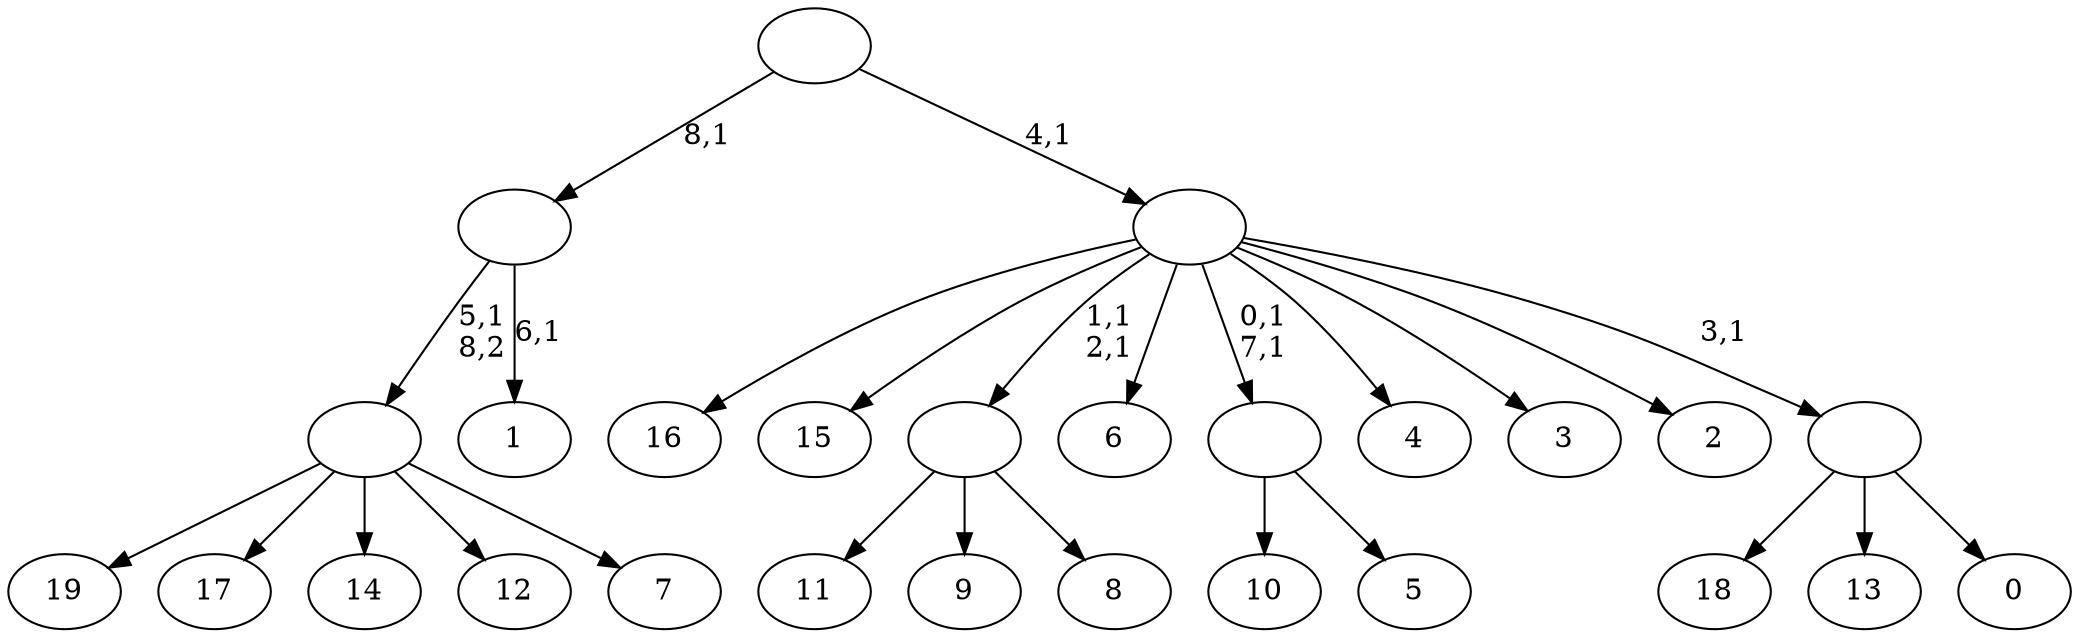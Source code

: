 digraph T {
	29 [label="19"]
	28 [label="18"]
	27 [label="17"]
	26 [label="16"]
	25 [label="15"]
	24 [label="14"]
	23 [label="13"]
	22 [label="12"]
	21 [label="11"]
	20 [label="10"]
	19 [label="9"]
	18 [label="8"]
	17 [label=""]
	15 [label="7"]
	14 [label=""]
	13 [label="6"]
	12 [label="5"]
	11 [label=""]
	9 [label="4"]
	8 [label="3"]
	7 [label="2"]
	6 [label="1"]
	4 [label=""]
	3 [label="0"]
	2 [label=""]
	1 [label=""]
	0 [label=""]
	17 -> 21 [label=""]
	17 -> 19 [label=""]
	17 -> 18 [label=""]
	14 -> 29 [label=""]
	14 -> 27 [label=""]
	14 -> 24 [label=""]
	14 -> 22 [label=""]
	14 -> 15 [label=""]
	11 -> 20 [label=""]
	11 -> 12 [label=""]
	4 -> 6 [label="6,1"]
	4 -> 14 [label="5,1\n8,2"]
	2 -> 28 [label=""]
	2 -> 23 [label=""]
	2 -> 3 [label=""]
	1 -> 11 [label="0,1\n7,1"]
	1 -> 17 [label="1,1\n2,1"]
	1 -> 26 [label=""]
	1 -> 25 [label=""]
	1 -> 13 [label=""]
	1 -> 9 [label=""]
	1 -> 8 [label=""]
	1 -> 7 [label=""]
	1 -> 2 [label="3,1"]
	0 -> 4 [label="8,1"]
	0 -> 1 [label="4,1"]
}
